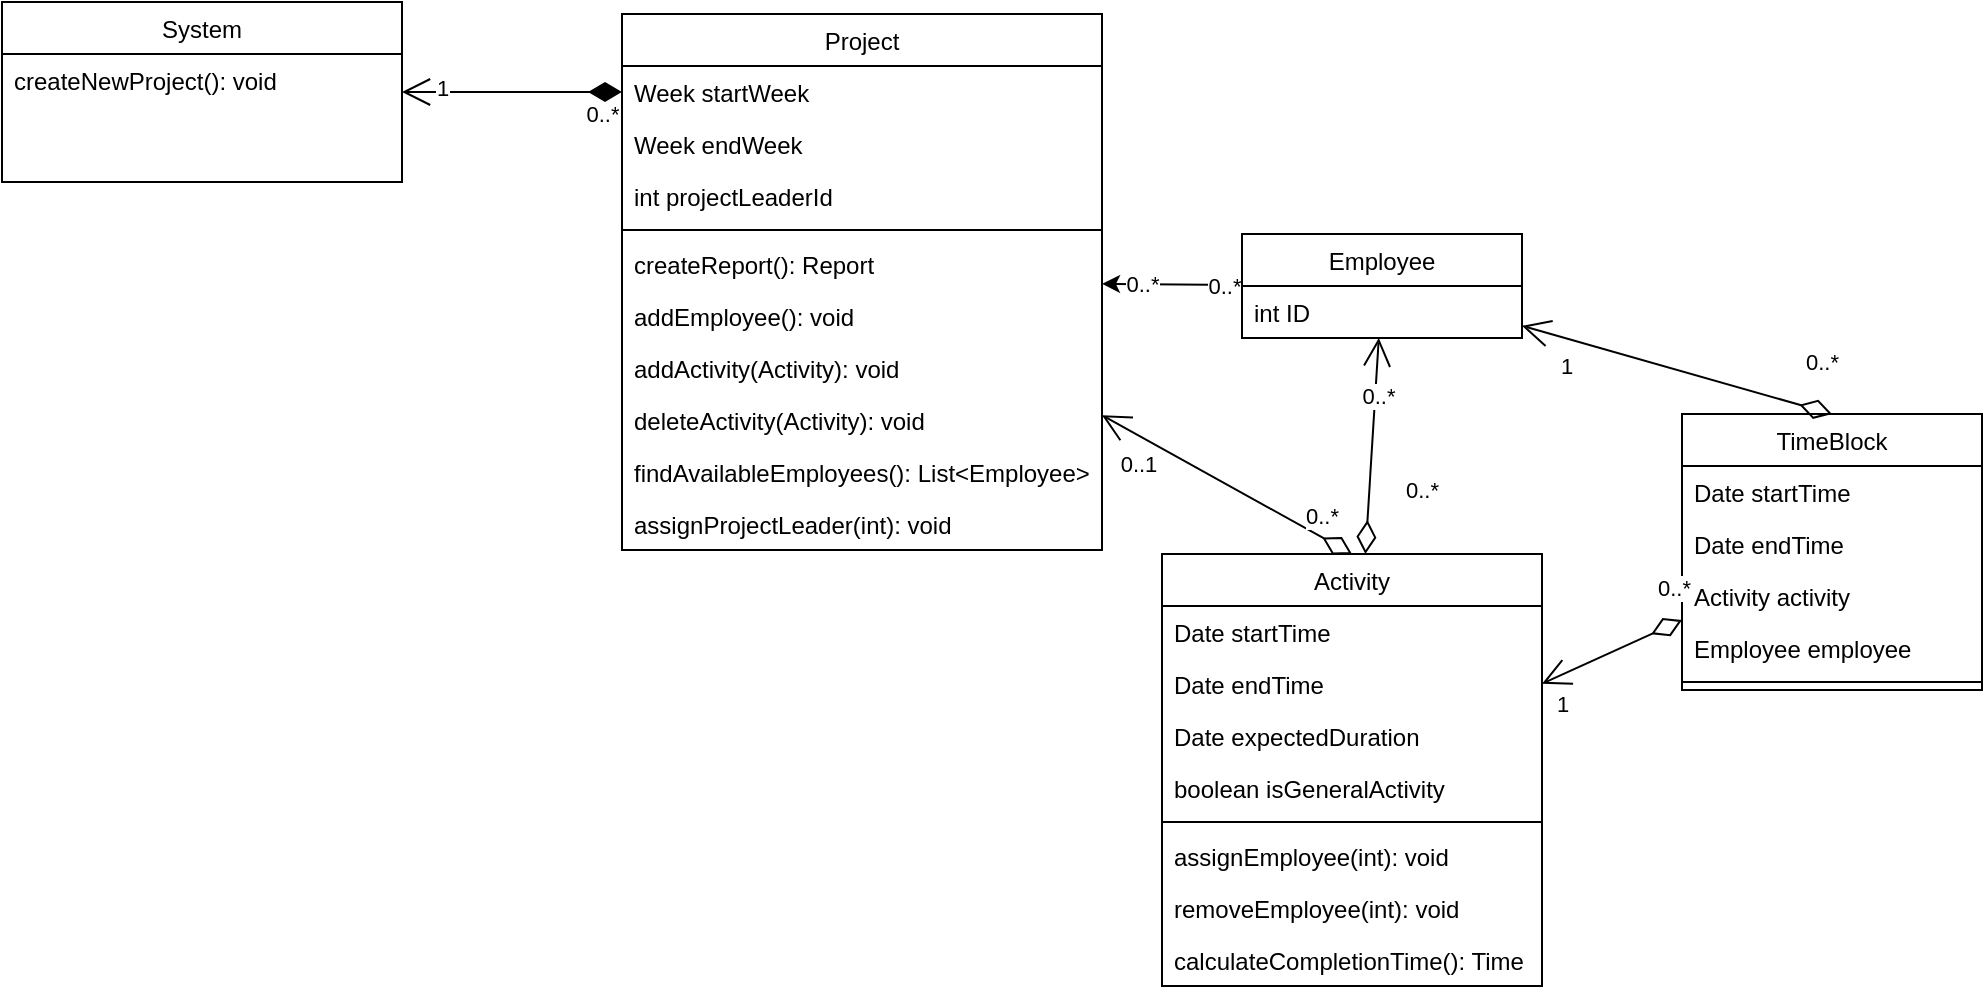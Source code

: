 <mxfile version="20.3.0" type="device"><diagram id="C5RBs43oDa-KdzZeNtuy" name="Page-1"><mxGraphModel dx="949" dy="482" grid="1" gridSize="10" guides="1" tooltips="1" connect="1" arrows="1" fold="1" page="1" pageScale="1" pageWidth="827" pageHeight="1169" math="0" shadow="0"><root><mxCell id="WIyWlLk6GJQsqaUBKTNV-0"/><mxCell id="WIyWlLk6GJQsqaUBKTNV-1" parent="WIyWlLk6GJQsqaUBKTNV-0"/><mxCell id="AHataomAO11KRiq0uJDD-5" value="Project" style="swimlane;fontStyle=0;childLayout=stackLayout;horizontal=1;startSize=26;fillColor=none;horizontalStack=0;resizeParent=1;resizeParentMax=0;resizeLast=0;collapsible=1;marginBottom=0;" parent="WIyWlLk6GJQsqaUBKTNV-1" vertex="1"><mxGeometry x="480" y="130" width="240" height="268" as="geometry"/></mxCell><mxCell id="AHataomAO11KRiq0uJDD-6" value="Week startWeek" style="text;strokeColor=none;fillColor=none;align=left;verticalAlign=top;spacingLeft=4;spacingRight=4;overflow=hidden;rotatable=0;points=[[0,0.5],[1,0.5]];portConstraint=eastwest;" parent="AHataomAO11KRiq0uJDD-5" vertex="1"><mxGeometry y="26" width="240" height="26" as="geometry"/></mxCell><mxCell id="AHataomAO11KRiq0uJDD-7" value="Week endWeek" style="text;strokeColor=none;fillColor=none;align=left;verticalAlign=top;spacingLeft=4;spacingRight=4;overflow=hidden;rotatable=0;points=[[0,0.5],[1,0.5]];portConstraint=eastwest;" parent="AHataomAO11KRiq0uJDD-5" vertex="1"><mxGeometry y="52" width="240" height="26" as="geometry"/></mxCell><mxCell id="bJ5cwEk--f8X3TUvc_xh-0" value="int projectLeaderId" style="text;strokeColor=none;fillColor=none;align=left;verticalAlign=top;spacingLeft=4;spacingRight=4;overflow=hidden;rotatable=0;points=[[0,0.5],[1,0.5]];portConstraint=eastwest;" parent="AHataomAO11KRiq0uJDD-5" vertex="1"><mxGeometry y="78" width="240" height="26" as="geometry"/></mxCell><mxCell id="AHataomAO11KRiq0uJDD-62" value="" style="line;strokeWidth=1;fillColor=none;align=left;verticalAlign=middle;spacingTop=-1;spacingLeft=3;spacingRight=3;rotatable=0;labelPosition=right;points=[];portConstraint=eastwest;strokeColor=inherit;" parent="AHataomAO11KRiq0uJDD-5" vertex="1"><mxGeometry y="104" width="240" height="8" as="geometry"/></mxCell><mxCell id="AHataomAO11KRiq0uJDD-63" value="createReport(): Report" style="text;strokeColor=none;fillColor=none;align=left;verticalAlign=top;spacingLeft=4;spacingRight=4;overflow=hidden;rotatable=0;points=[[0,0.5],[1,0.5]];portConstraint=eastwest;" parent="AHataomAO11KRiq0uJDD-5" vertex="1"><mxGeometry y="112" width="240" height="26" as="geometry"/></mxCell><mxCell id="-zn2SSIJuOPCWb8_9G0l-0" value="addEmployee(): void" style="text;strokeColor=none;fillColor=none;align=left;verticalAlign=top;spacingLeft=4;spacingRight=4;overflow=hidden;rotatable=0;points=[[0,0.5],[1,0.5]];portConstraint=eastwest;" vertex="1" parent="AHataomAO11KRiq0uJDD-5"><mxGeometry y="138" width="240" height="26" as="geometry"/></mxCell><mxCell id="-zn2SSIJuOPCWb8_9G0l-1" value="addActivity(Activity): void" style="text;strokeColor=none;fillColor=none;align=left;verticalAlign=top;spacingLeft=4;spacingRight=4;overflow=hidden;rotatable=0;points=[[0,0.5],[1,0.5]];portConstraint=eastwest;" vertex="1" parent="AHataomAO11KRiq0uJDD-5"><mxGeometry y="164" width="240" height="26" as="geometry"/></mxCell><mxCell id="-zn2SSIJuOPCWb8_9G0l-10" value="deleteActivity(Activity): void" style="text;strokeColor=none;fillColor=none;align=left;verticalAlign=top;spacingLeft=4;spacingRight=4;overflow=hidden;rotatable=0;points=[[0,0.5],[1,0.5]];portConstraint=eastwest;" vertex="1" parent="AHataomAO11KRiq0uJDD-5"><mxGeometry y="190" width="240" height="26" as="geometry"/></mxCell><mxCell id="-zn2SSIJuOPCWb8_9G0l-5" value="findAvailableEmployees(): List&lt;Employee&gt;" style="text;strokeColor=none;fillColor=none;align=left;verticalAlign=top;spacingLeft=4;spacingRight=4;overflow=hidden;rotatable=0;points=[[0,0.5],[1,0.5]];portConstraint=eastwest;" vertex="1" parent="AHataomAO11KRiq0uJDD-5"><mxGeometry y="216" width="240" height="26" as="geometry"/></mxCell><mxCell id="-zn2SSIJuOPCWb8_9G0l-6" value="assignProjectLeader(int): void" style="text;strokeColor=none;fillColor=none;align=left;verticalAlign=top;spacingLeft=4;spacingRight=4;overflow=hidden;rotatable=0;points=[[0,0.5],[1,0.5]];portConstraint=eastwest;" vertex="1" parent="AHataomAO11KRiq0uJDD-5"><mxGeometry y="242" width="240" height="26" as="geometry"/></mxCell><mxCell id="AHataomAO11KRiq0uJDD-20" style="rounded=0;orthogonalLoop=1;jettySize=auto;html=1;elbow=vertical;" parent="WIyWlLk6GJQsqaUBKTNV-1" source="AHataomAO11KRiq0uJDD-9" target="AHataomAO11KRiq0uJDD-5" edge="1"><mxGeometry relative="1" as="geometry"/></mxCell><mxCell id="AHataomAO11KRiq0uJDD-21" value="0..*" style="edgeLabel;html=1;align=center;verticalAlign=middle;resizable=0;points=[];" parent="AHataomAO11KRiq0uJDD-20" vertex="1" connectable="0"><mxGeometry x="-0.727" relative="1" as="geometry"><mxPoint as="offset"/></mxGeometry></mxCell><mxCell id="AHataomAO11KRiq0uJDD-22" value="0..*" style="edgeLabel;html=1;align=center;verticalAlign=middle;resizable=0;points=[];" parent="AHataomAO11KRiq0uJDD-20" vertex="1" connectable="0"><mxGeometry x="0.429" relative="1" as="geometry"><mxPoint as="offset"/></mxGeometry></mxCell><mxCell id="AHataomAO11KRiq0uJDD-15" value="Activity" style="swimlane;fontStyle=0;childLayout=stackLayout;horizontal=1;startSize=26;fillColor=none;horizontalStack=0;resizeParent=1;resizeParentMax=0;resizeLast=0;collapsible=1;marginBottom=0;" parent="WIyWlLk6GJQsqaUBKTNV-1" vertex="1"><mxGeometry x="750" y="400" width="190" height="216" as="geometry"><mxRectangle x="240" y="218" width="80" height="30" as="alternateBounds"/></mxGeometry></mxCell><mxCell id="AHataomAO11KRiq0uJDD-16" value="Date startTime" style="text;strokeColor=none;fillColor=none;align=left;verticalAlign=top;spacingLeft=4;spacingRight=4;overflow=hidden;rotatable=0;points=[[0,0.5],[1,0.5]];portConstraint=eastwest;" parent="AHataomAO11KRiq0uJDD-15" vertex="1"><mxGeometry y="26" width="190" height="26" as="geometry"/></mxCell><mxCell id="AHataomAO11KRiq0uJDD-17" value="Date endTime" style="text;strokeColor=none;fillColor=none;align=left;verticalAlign=top;spacingLeft=4;spacingRight=4;overflow=hidden;rotatable=0;points=[[0,0.5],[1,0.5]];portConstraint=eastwest;" parent="AHataomAO11KRiq0uJDD-15" vertex="1"><mxGeometry y="52" width="190" height="26" as="geometry"/></mxCell><mxCell id="AHataomAO11KRiq0uJDD-56" value="Date expectedDuration" style="text;strokeColor=none;fillColor=none;align=left;verticalAlign=top;spacingLeft=4;spacingRight=4;overflow=hidden;rotatable=0;points=[[0,0.5],[1,0.5]];portConstraint=eastwest;" parent="AHataomAO11KRiq0uJDD-15" vertex="1"><mxGeometry y="78" width="190" height="26" as="geometry"/></mxCell><mxCell id="AHataomAO11KRiq0uJDD-53" value="boolean isGeneralActivity" style="text;strokeColor=none;fillColor=none;align=left;verticalAlign=top;spacingLeft=4;spacingRight=4;overflow=hidden;rotatable=0;points=[[0,0.5],[1,0.5]];portConstraint=eastwest;" parent="AHataomAO11KRiq0uJDD-15" vertex="1"><mxGeometry y="104" width="190" height="26" as="geometry"/></mxCell><mxCell id="-zn2SSIJuOPCWb8_9G0l-13" value="" style="line;strokeWidth=1;fillColor=none;align=left;verticalAlign=middle;spacingTop=-1;spacingLeft=3;spacingRight=3;rotatable=0;labelPosition=right;points=[];portConstraint=eastwest;strokeColor=inherit;" vertex="1" parent="AHataomAO11KRiq0uJDD-15"><mxGeometry y="130" width="190" height="8" as="geometry"/></mxCell><mxCell id="-zn2SSIJuOPCWb8_9G0l-12" value="assignEmployee(int): void" style="text;strokeColor=none;fillColor=none;align=left;verticalAlign=top;spacingLeft=4;spacingRight=4;overflow=hidden;rotatable=0;points=[[0,0.5],[1,0.5]];portConstraint=eastwest;" vertex="1" parent="AHataomAO11KRiq0uJDD-15"><mxGeometry y="138" width="190" height="26" as="geometry"/></mxCell><mxCell id="-zn2SSIJuOPCWb8_9G0l-14" value="removeEmployee(int): void" style="text;strokeColor=none;fillColor=none;align=left;verticalAlign=top;spacingLeft=4;spacingRight=4;overflow=hidden;rotatable=0;points=[[0,0.5],[1,0.5]];portConstraint=eastwest;" vertex="1" parent="AHataomAO11KRiq0uJDD-15"><mxGeometry y="164" width="190" height="26" as="geometry"/></mxCell><mxCell id="-zn2SSIJuOPCWb8_9G0l-28" value="calculateCompletionTime(): Time" style="text;strokeColor=none;fillColor=none;align=left;verticalAlign=top;spacingLeft=4;spacingRight=4;overflow=hidden;rotatable=0;points=[[0,0.5],[1,0.5]];portConstraint=eastwest;" vertex="1" parent="AHataomAO11KRiq0uJDD-15"><mxGeometry y="190" width="190" height="26" as="geometry"/></mxCell><mxCell id="AHataomAO11KRiq0uJDD-9" value="Employee" style="swimlane;fontStyle=0;childLayout=stackLayout;horizontal=1;startSize=26;fillColor=none;horizontalStack=0;resizeParent=1;resizeParentMax=0;resizeLast=0;collapsible=1;marginBottom=0;" parent="WIyWlLk6GJQsqaUBKTNV-1" vertex="1"><mxGeometry x="790" y="240" width="140" height="52" as="geometry"/></mxCell><mxCell id="AHataomAO11KRiq0uJDD-54" value="int ID" style="text;strokeColor=none;fillColor=none;align=left;verticalAlign=top;spacingLeft=4;spacingRight=4;overflow=hidden;rotatable=0;points=[[0,0.5],[1,0.5]];portConstraint=eastwest;" parent="AHataomAO11KRiq0uJDD-9" vertex="1"><mxGeometry y="26" width="140" height="26" as="geometry"/></mxCell><mxCell id="AHataomAO11KRiq0uJDD-25" value="0..*" style="endArrow=open;html=1;endSize=12;startArrow=diamondThin;startSize=14;startFill=0;align=left;verticalAlign=bottom;rounded=0;elbow=vertical;" parent="WIyWlLk6GJQsqaUBKTNV-1" source="AHataomAO11KRiq0uJDD-15" target="AHataomAO11KRiq0uJDD-9" edge="1"><mxGeometry x="-0.556" y="-17" relative="1" as="geometry"><mxPoint x="780" y="334.35" as="sourcePoint"/><mxPoint x="690" y="334.35" as="targetPoint"/><mxPoint as="offset"/></mxGeometry></mxCell><mxCell id="AHataomAO11KRiq0uJDD-26" value="0..*" style="edgeLabel;html=1;align=center;verticalAlign=middle;resizable=0;points=[];" parent="AHataomAO11KRiq0uJDD-25" vertex="1" connectable="0"><mxGeometry x="0.724" relative="1" as="geometry"><mxPoint y="14" as="offset"/></mxGeometry></mxCell><mxCell id="AHataomAO11KRiq0uJDD-57" value="System" style="swimlane;fontStyle=0;childLayout=stackLayout;horizontal=1;startSize=26;fillColor=none;horizontalStack=0;resizeParent=1;resizeParentMax=0;resizeLast=0;collapsible=1;marginBottom=0;" parent="WIyWlLk6GJQsqaUBKTNV-1" vertex="1"><mxGeometry x="170" y="124" width="200" height="90" as="geometry"/></mxCell><mxCell id="-zn2SSIJuOPCWb8_9G0l-9" value="createNewProject(): void" style="text;strokeColor=none;fillColor=none;align=left;verticalAlign=top;spacingLeft=4;spacingRight=4;overflow=hidden;rotatable=0;points=[[0,0.5],[1,0.5]];portConstraint=eastwest;" vertex="1" parent="AHataomAO11KRiq0uJDD-57"><mxGeometry y="26" width="200" height="64" as="geometry"/></mxCell><mxCell id="AHataomAO11KRiq0uJDD-60" value="" style="endArrow=open;html=1;endSize=12;startArrow=diamondThin;startSize=14;startFill=1;align=left;verticalAlign=bottom;rounded=0;elbow=vertical;exitX=0;exitY=0.5;exitDx=0;exitDy=0;edgeStyle=orthogonalEdgeStyle;" parent="WIyWlLk6GJQsqaUBKTNV-1" source="AHataomAO11KRiq0uJDD-6" target="AHataomAO11KRiq0uJDD-57" edge="1"><mxGeometry x="-0.856" y="-29" relative="1" as="geometry"><mxPoint x="880" y="150" as="sourcePoint"/><mxPoint x="630" y="150" as="targetPoint"/><mxPoint as="offset"/></mxGeometry></mxCell><mxCell id="-zn2SSIJuOPCWb8_9G0l-4" value="0..*" style="edgeLabel;html=1;align=center;verticalAlign=middle;resizable=0;points=[];" vertex="1" connectable="0" parent="AHataomAO11KRiq0uJDD-60"><mxGeometry x="0.76" relative="1" as="geometry"><mxPoint x="87" y="11" as="offset"/></mxGeometry></mxCell><mxCell id="-zn2SSIJuOPCWb8_9G0l-31" value="1" style="edgeLabel;html=1;align=center;verticalAlign=middle;resizable=0;points=[];" vertex="1" connectable="0" parent="AHataomAO11KRiq0uJDD-60"><mxGeometry x="0.81" y="-2" relative="1" as="geometry"><mxPoint x="9" as="offset"/></mxGeometry></mxCell><mxCell id="AHataomAO11KRiq0uJDD-64" value="0..*" style="endArrow=open;html=1;endSize=12;startArrow=diamondThin;startSize=14;startFill=0;align=left;verticalAlign=bottom;rounded=0;elbow=vertical;exitX=0.5;exitY=0;exitDx=0;exitDy=0;" parent="WIyWlLk6GJQsqaUBKTNV-1" source="AHataomAO11KRiq0uJDD-15" target="AHataomAO11KRiq0uJDD-5" edge="1"><mxGeometry x="-0.626" y="3" relative="1" as="geometry"><mxPoint x="798.5" y="376.982" as="sourcePoint"/><mxPoint x="650" y="386" as="targetPoint"/><mxPoint as="offset"/></mxGeometry></mxCell><mxCell id="AHataomAO11KRiq0uJDD-65" value="0..1" style="edgeLabel;html=1;align=center;verticalAlign=middle;resizable=0;points=[];" parent="AHataomAO11KRiq0uJDD-64" vertex="1" connectable="0"><mxGeometry x="0.724" relative="1" as="geometry"><mxPoint y="14" as="offset"/></mxGeometry></mxCell><mxCell id="-zn2SSIJuOPCWb8_9G0l-15" value="TimeBlock" style="swimlane;fontStyle=0;childLayout=stackLayout;horizontal=1;startSize=26;fillColor=none;horizontalStack=0;resizeParent=1;resizeParentMax=0;resizeLast=0;collapsible=1;marginBottom=0;" vertex="1" parent="WIyWlLk6GJQsqaUBKTNV-1"><mxGeometry x="1010" y="330" width="150" height="138" as="geometry"><mxRectangle x="240" y="218" width="80" height="30" as="alternateBounds"/></mxGeometry></mxCell><mxCell id="-zn2SSIJuOPCWb8_9G0l-16" value="Date startTime" style="text;strokeColor=none;fillColor=none;align=left;verticalAlign=top;spacingLeft=4;spacingRight=4;overflow=hidden;rotatable=0;points=[[0,0.5],[1,0.5]];portConstraint=eastwest;" vertex="1" parent="-zn2SSIJuOPCWb8_9G0l-15"><mxGeometry y="26" width="150" height="26" as="geometry"/></mxCell><mxCell id="-zn2SSIJuOPCWb8_9G0l-17" value="Date endTime" style="text;strokeColor=none;fillColor=none;align=left;verticalAlign=top;spacingLeft=4;spacingRight=4;overflow=hidden;rotatable=0;points=[[0,0.5],[1,0.5]];portConstraint=eastwest;" vertex="1" parent="-zn2SSIJuOPCWb8_9G0l-15"><mxGeometry y="52" width="150" height="26" as="geometry"/></mxCell><mxCell id="-zn2SSIJuOPCWb8_9G0l-18" value="Activity activity" style="text;strokeColor=none;fillColor=none;align=left;verticalAlign=top;spacingLeft=4;spacingRight=4;overflow=hidden;rotatable=0;points=[[0,0.5],[1,0.5]];portConstraint=eastwest;" vertex="1" parent="-zn2SSIJuOPCWb8_9G0l-15"><mxGeometry y="78" width="150" height="26" as="geometry"/></mxCell><mxCell id="-zn2SSIJuOPCWb8_9G0l-19" value="Employee employee" style="text;strokeColor=none;fillColor=none;align=left;verticalAlign=top;spacingLeft=4;spacingRight=4;overflow=hidden;rotatable=0;points=[[0,0.5],[1,0.5]];portConstraint=eastwest;" vertex="1" parent="-zn2SSIJuOPCWb8_9G0l-15"><mxGeometry y="104" width="150" height="26" as="geometry"/></mxCell><mxCell id="-zn2SSIJuOPCWb8_9G0l-21" value="" style="line;strokeWidth=1;fillColor=none;align=left;verticalAlign=middle;spacingTop=-1;spacingLeft=3;spacingRight=3;rotatable=0;labelPosition=right;points=[];portConstraint=eastwest;strokeColor=inherit;" vertex="1" parent="-zn2SSIJuOPCWb8_9G0l-15"><mxGeometry y="130" width="150" height="8" as="geometry"/></mxCell><mxCell id="-zn2SSIJuOPCWb8_9G0l-24" value="0..*" style="endArrow=open;html=1;endSize=12;startArrow=diamondThin;startSize=14;startFill=0;align=left;verticalAlign=bottom;rounded=0;elbow=vertical;exitX=0.5;exitY=0;exitDx=0;exitDy=0;" edge="1" parent="WIyWlLk6GJQsqaUBKTNV-1" source="-zn2SSIJuOPCWb8_9G0l-15" target="AHataomAO11KRiq0uJDD-9"><mxGeometry x="-0.757" y="-12" relative="1" as="geometry"><mxPoint x="850.62" y="410.0" as="sourcePoint"/><mxPoint x="866.24" y="302" as="targetPoint"/><mxPoint as="offset"/></mxGeometry></mxCell><mxCell id="-zn2SSIJuOPCWb8_9G0l-25" value="1" style="edgeLabel;html=1;align=center;verticalAlign=middle;resizable=0;points=[];" vertex="1" connectable="0" parent="-zn2SSIJuOPCWb8_9G0l-24"><mxGeometry x="0.724" relative="1" as="geometry"><mxPoint y="14" as="offset"/></mxGeometry></mxCell><mxCell id="-zn2SSIJuOPCWb8_9G0l-26" value="0..*" style="endArrow=open;html=1;endSize=12;startArrow=diamondThin;startSize=14;startFill=0;align=left;verticalAlign=bottom;rounded=0;elbow=vertical;" edge="1" parent="WIyWlLk6GJQsqaUBKTNV-1" source="-zn2SSIJuOPCWb8_9G0l-15" target="AHataomAO11KRiq0uJDD-15"><mxGeometry x="-0.757" y="-12" relative="1" as="geometry"><mxPoint x="1035" y="380" as="sourcePoint"/><mxPoint x="870.42" y="301.948" as="targetPoint"/><mxPoint as="offset"/></mxGeometry></mxCell><mxCell id="-zn2SSIJuOPCWb8_9G0l-27" value="1" style="edgeLabel;html=1;align=center;verticalAlign=middle;resizable=0;points=[];" vertex="1" connectable="0" parent="-zn2SSIJuOPCWb8_9G0l-26"><mxGeometry x="0.724" relative="1" as="geometry"><mxPoint y="14" as="offset"/></mxGeometry></mxCell></root></mxGraphModel></diagram></mxfile>